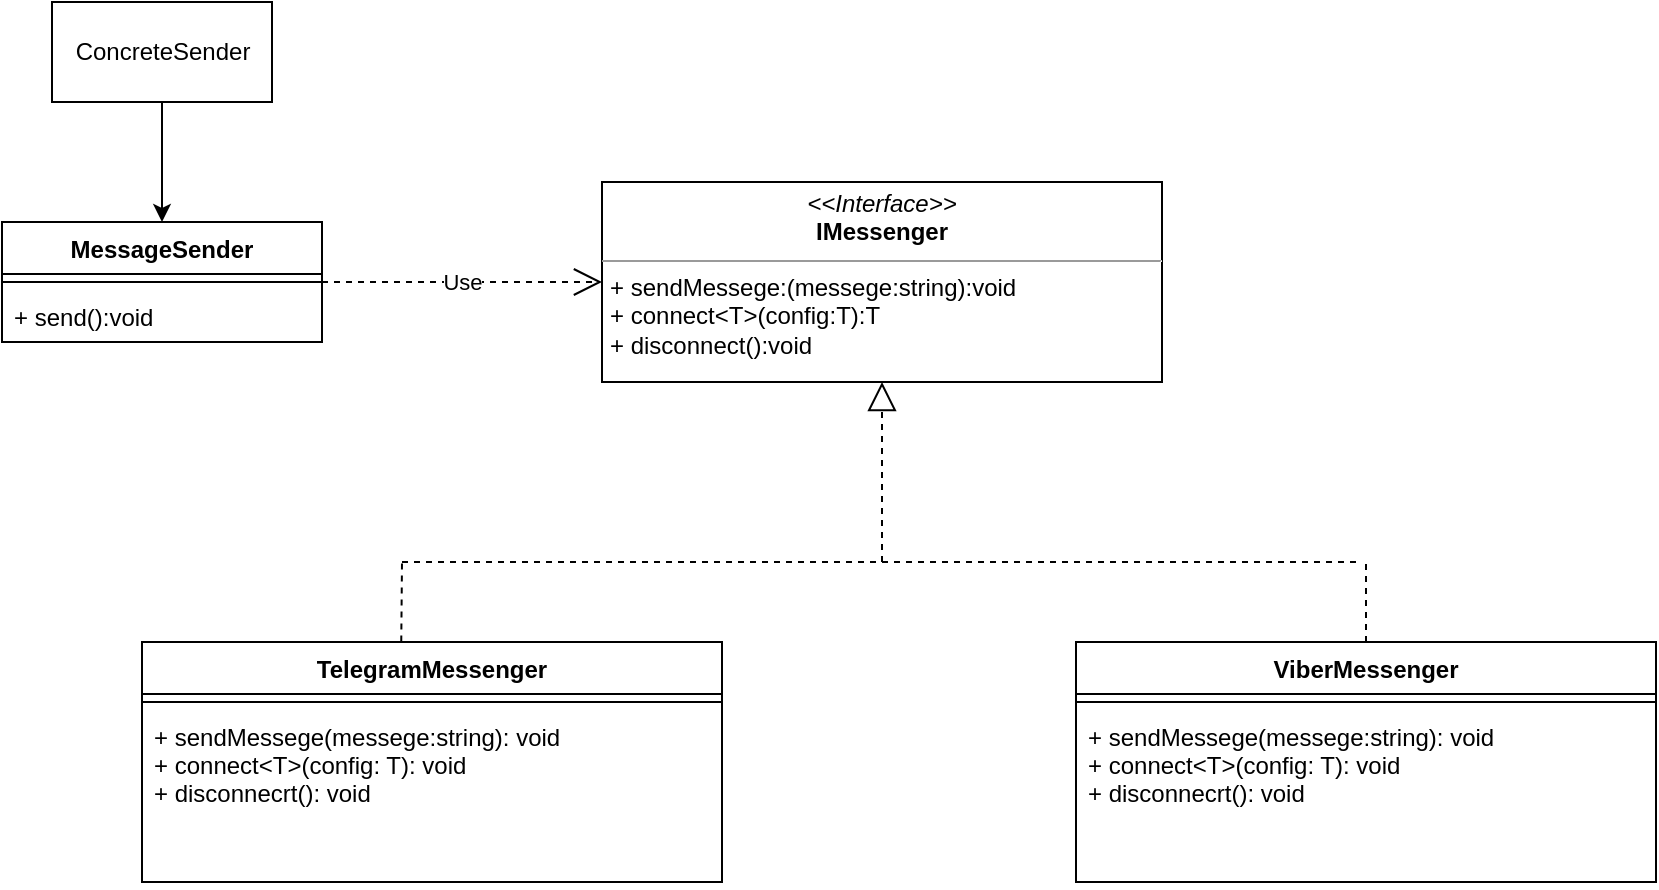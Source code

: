 <mxfile version="20.8.16" type="device"><diagram name="Страница 1" id="m7zJW03zLtr20CrKqXO-"><mxGraphModel dx="1065" dy="506" grid="1" gridSize="10" guides="1" tooltips="1" connect="1" arrows="1" fold="1" page="1" pageScale="1" pageWidth="827" pageHeight="1169" math="0" shadow="0"><root><mxCell id="0"/><mxCell id="1" parent="0"/><mxCell id="FkPZRXVVuQnCKjBO4oh5-2" value="&lt;p style=&quot;margin:0px;margin-top:4px;text-align:center;&quot;&gt;&lt;i&gt;&amp;lt;&amp;lt;Interface&amp;gt;&amp;gt;&lt;/i&gt;&lt;br&gt;&lt;b&gt;IMessenger&lt;/b&gt;&lt;/p&gt;&lt;hr size=&quot;1&quot;&gt;&lt;p style=&quot;margin:0px;margin-left:4px;&quot;&gt;+&amp;nbsp;sendMessege:(messege:string):void&lt;/p&gt;&lt;p style=&quot;margin:0px;margin-left:4px;&quot;&gt;+&amp;nbsp;connect&amp;lt;T&amp;gt;(config:T):T&lt;/p&gt;&lt;p style=&quot;margin:0px;margin-left:4px;&quot;&gt;+ disconnect():void&lt;/p&gt;" style="verticalAlign=top;align=left;overflow=fill;fontSize=12;fontFamily=Helvetica;html=1;" vertex="1" parent="1"><mxGeometry x="300" y="90" width="280" height="100" as="geometry"/></mxCell><mxCell id="FkPZRXVVuQnCKjBO4oh5-12" value="TelegramMessenger" style="swimlane;fontStyle=1;align=center;verticalAlign=top;childLayout=stackLayout;horizontal=1;startSize=26;horizontalStack=0;resizeParent=1;resizeParentMax=0;resizeLast=0;collapsible=1;marginBottom=0;" vertex="1" parent="1"><mxGeometry x="70" y="320" width="290" height="120" as="geometry"/></mxCell><mxCell id="FkPZRXVVuQnCKjBO4oh5-14" value="" style="line;strokeWidth=1;fillColor=none;align=left;verticalAlign=middle;spacingTop=-1;spacingLeft=3;spacingRight=3;rotatable=0;labelPosition=right;points=[];portConstraint=eastwest;strokeColor=inherit;" vertex="1" parent="FkPZRXVVuQnCKjBO4oh5-12"><mxGeometry y="26" width="290" height="8" as="geometry"/></mxCell><mxCell id="FkPZRXVVuQnCKjBO4oh5-15" value="+ sendMessege(messege:string): void&#10;+ connect&lt;T&gt;(config: T): void&#10;+ disconnecrt(): void " style="text;strokeColor=none;fillColor=none;align=left;verticalAlign=top;spacingLeft=4;spacingRight=4;overflow=hidden;rotatable=0;points=[[0,0.5],[1,0.5]];portConstraint=eastwest;" vertex="1" parent="FkPZRXVVuQnCKjBO4oh5-12"><mxGeometry y="34" width="290" height="86" as="geometry"/></mxCell><mxCell id="FkPZRXVVuQnCKjBO4oh5-23" value="ViberMessenger" style="swimlane;fontStyle=1;align=center;verticalAlign=top;childLayout=stackLayout;horizontal=1;startSize=26;horizontalStack=0;resizeParent=1;resizeParentMax=0;resizeLast=0;collapsible=1;marginBottom=0;" vertex="1" parent="1"><mxGeometry x="537" y="320" width="290" height="120" as="geometry"/></mxCell><mxCell id="FkPZRXVVuQnCKjBO4oh5-24" value="" style="line;strokeWidth=1;fillColor=none;align=left;verticalAlign=middle;spacingTop=-1;spacingLeft=3;spacingRight=3;rotatable=0;labelPosition=right;points=[];portConstraint=eastwest;strokeColor=inherit;" vertex="1" parent="FkPZRXVVuQnCKjBO4oh5-23"><mxGeometry y="26" width="290" height="8" as="geometry"/></mxCell><mxCell id="FkPZRXVVuQnCKjBO4oh5-25" value="+ sendMessege(messege:string): void&#10;+ connect&lt;T&gt;(config: T): void&#10;+ disconnecrt(): void " style="text;strokeColor=none;fillColor=none;align=left;verticalAlign=top;spacingLeft=4;spacingRight=4;overflow=hidden;rotatable=0;points=[[0,0.5],[1,0.5]];portConstraint=eastwest;" vertex="1" parent="FkPZRXVVuQnCKjBO4oh5-23"><mxGeometry y="34" width="290" height="86" as="geometry"/></mxCell><mxCell id="FkPZRXVVuQnCKjBO4oh5-27" value="" style="endArrow=none;dashed=1;html=1;rounded=0;exitX=0.447;exitY=-0.002;exitDx=0;exitDy=0;exitPerimeter=0;" edge="1" parent="1" source="FkPZRXVVuQnCKjBO4oh5-12"><mxGeometry width="50" height="50" relative="1" as="geometry"><mxPoint x="530" y="240" as="sourcePoint"/><mxPoint x="200" y="280" as="targetPoint"/></mxGeometry></mxCell><mxCell id="FkPZRXVVuQnCKjBO4oh5-28" value="" style="endArrow=none;dashed=1;html=1;rounded=0;exitX=0.5;exitY=0;exitDx=0;exitDy=0;" edge="1" parent="1" source="FkPZRXVVuQnCKjBO4oh5-23"><mxGeometry width="50" height="50" relative="1" as="geometry"><mxPoint x="530" y="240" as="sourcePoint"/><mxPoint x="682" y="280" as="targetPoint"/></mxGeometry></mxCell><mxCell id="FkPZRXVVuQnCKjBO4oh5-29" value="" style="endArrow=none;dashed=1;html=1;rounded=0;" edge="1" parent="1"><mxGeometry width="50" height="50" relative="1" as="geometry"><mxPoint x="200" y="280" as="sourcePoint"/><mxPoint x="680" y="280" as="targetPoint"/></mxGeometry></mxCell><mxCell id="FkPZRXVVuQnCKjBO4oh5-30" value="" style="endArrow=block;dashed=1;endFill=0;endSize=12;html=1;rounded=0;entryX=0.5;entryY=1;entryDx=0;entryDy=0;" edge="1" parent="1" target="FkPZRXVVuQnCKjBO4oh5-2"><mxGeometry width="160" relative="1" as="geometry"><mxPoint x="440" y="280" as="sourcePoint"/><mxPoint x="640" y="210" as="targetPoint"/></mxGeometry></mxCell><mxCell id="FkPZRXVVuQnCKjBO4oh5-31" value="MessageSender" style="swimlane;fontStyle=1;align=center;verticalAlign=top;childLayout=stackLayout;horizontal=1;startSize=26;horizontalStack=0;resizeParent=1;resizeParentMax=0;resizeLast=0;collapsible=1;marginBottom=0;" vertex="1" parent="1"><mxGeometry y="110" width="160" height="60" as="geometry"/></mxCell><mxCell id="FkPZRXVVuQnCKjBO4oh5-33" value="" style="line;strokeWidth=1;fillColor=none;align=left;verticalAlign=middle;spacingTop=-1;spacingLeft=3;spacingRight=3;rotatable=0;labelPosition=right;points=[];portConstraint=eastwest;strokeColor=inherit;" vertex="1" parent="FkPZRXVVuQnCKjBO4oh5-31"><mxGeometry y="26" width="160" height="8" as="geometry"/></mxCell><mxCell id="FkPZRXVVuQnCKjBO4oh5-34" value="+ send():void" style="text;strokeColor=none;fillColor=none;align=left;verticalAlign=top;spacingLeft=4;spacingRight=4;overflow=hidden;rotatable=0;points=[[0,0.5],[1,0.5]];portConstraint=eastwest;" vertex="1" parent="FkPZRXVVuQnCKjBO4oh5-31"><mxGeometry y="34" width="160" height="26" as="geometry"/></mxCell><mxCell id="FkPZRXVVuQnCKjBO4oh5-35" value="Use" style="endArrow=open;endSize=12;dashed=1;html=1;rounded=0;exitX=1;exitY=0.5;exitDx=0;exitDy=0;entryX=0;entryY=0.5;entryDx=0;entryDy=0;" edge="1" parent="1" source="FkPZRXVVuQnCKjBO4oh5-31" target="FkPZRXVVuQnCKjBO4oh5-2"><mxGeometry width="160" relative="1" as="geometry"><mxPoint x="350" y="150" as="sourcePoint"/><mxPoint x="510" y="150" as="targetPoint"/></mxGeometry></mxCell><mxCell id="FkPZRXVVuQnCKjBO4oh5-36" value="ConcreteSender" style="html=1;" vertex="1" parent="1"><mxGeometry x="25" width="110" height="50" as="geometry"/></mxCell><mxCell id="FkPZRXVVuQnCKjBO4oh5-37" value="" style="endArrow=classic;html=1;rounded=0;exitX=0.5;exitY=1;exitDx=0;exitDy=0;entryX=0.5;entryY=0;entryDx=0;entryDy=0;" edge="1" parent="1" source="FkPZRXVVuQnCKjBO4oh5-36" target="FkPZRXVVuQnCKjBO4oh5-31"><mxGeometry width="50" height="50" relative="1" as="geometry"><mxPoint x="240" y="170" as="sourcePoint"/><mxPoint x="290" y="120" as="targetPoint"/></mxGeometry></mxCell></root></mxGraphModel></diagram></mxfile>